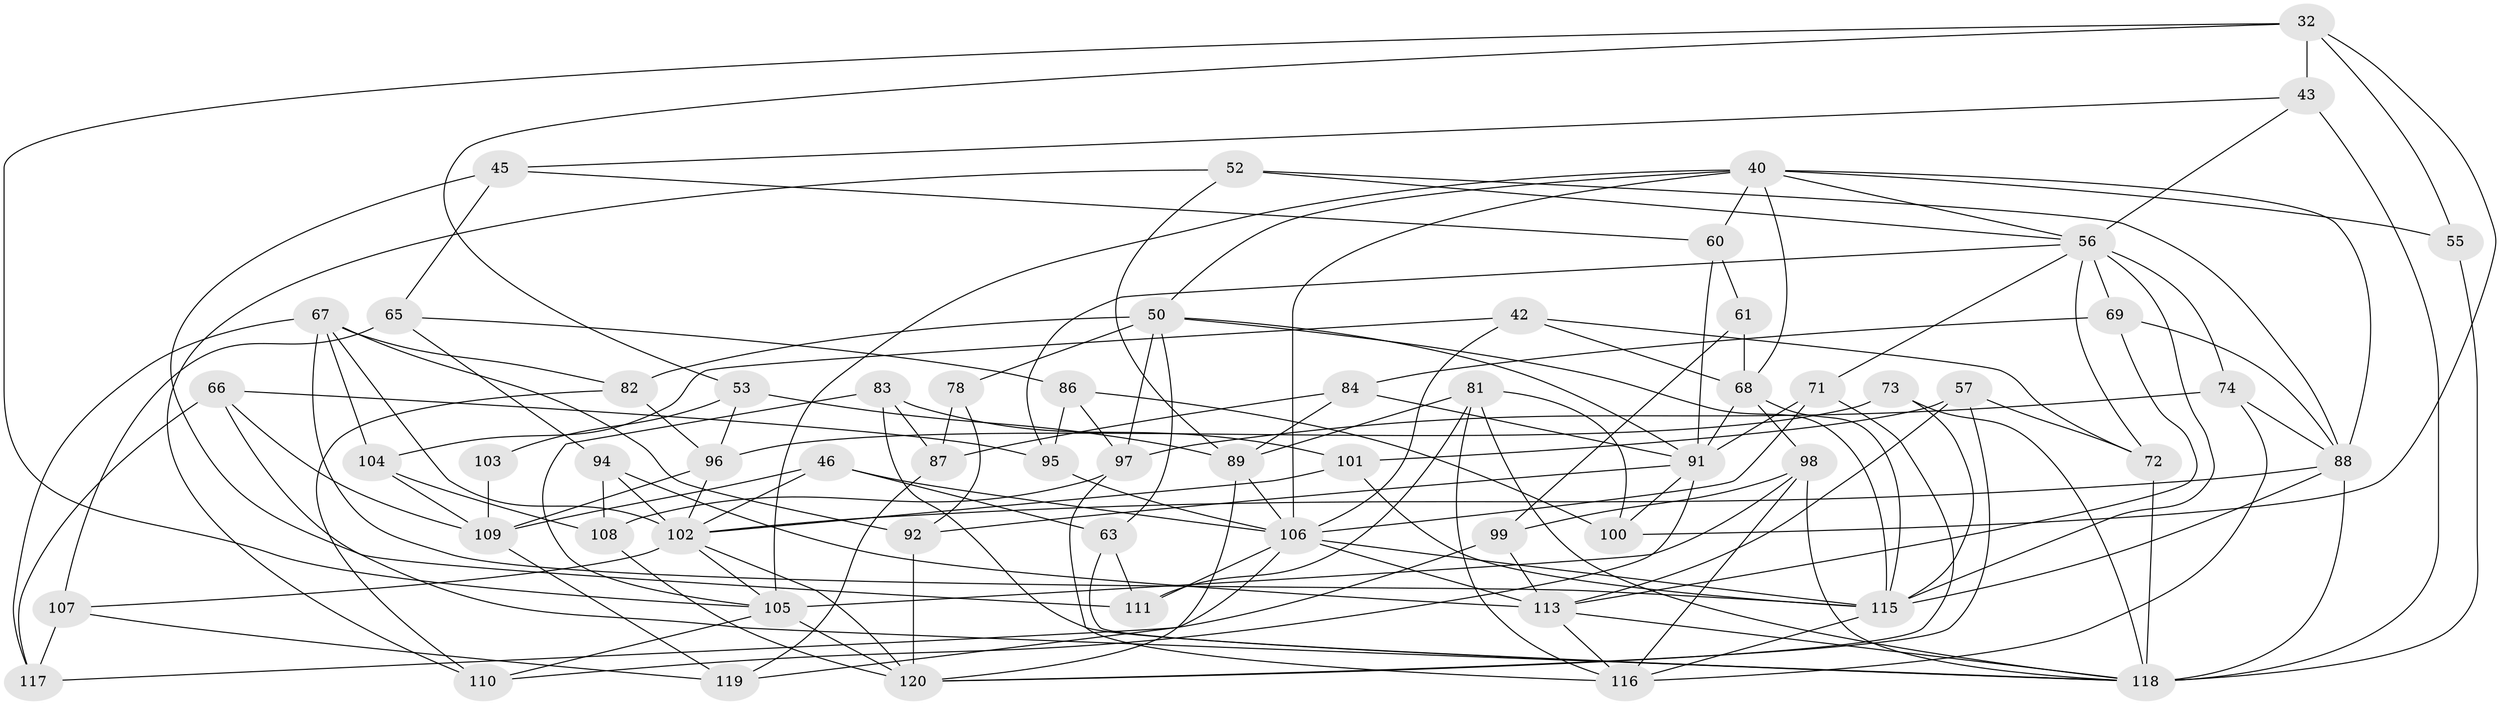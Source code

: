 // original degree distribution, {4: 1.0}
// Generated by graph-tools (version 1.1) at 2025/57/03/09/25 04:57:18]
// undirected, 60 vertices, 150 edges
graph export_dot {
graph [start="1"]
  node [color=gray90,style=filled];
  32 [super="+5"];
  40 [super="+8+15+30"];
  42;
  43 [super="+14"];
  45;
  46;
  50 [super="+10+39"];
  52;
  53;
  55;
  56 [super="+44"];
  57;
  60;
  61;
  63;
  65;
  66;
  67 [super="+24+29"];
  68 [super="+64"];
  69 [super="+18"];
  71;
  72;
  73;
  74;
  78;
  81 [super="+62"];
  82;
  83;
  84;
  86;
  87;
  88 [super="+2+26+16"];
  89 [super="+4+17"];
  91 [super="+28+47"];
  92 [super="+51"];
  94 [super="+59"];
  95;
  96 [super="+70+23"];
  97 [super="+80"];
  98 [super="+79+85"];
  99;
  100;
  101;
  102 [super="+34+48+49+77"];
  103;
  104;
  105 [super="+58"];
  106 [super="+11+22"];
  107;
  108;
  109 [super="+25+9"];
  110;
  111;
  113 [super="+1+90"];
  115 [super="+35+93+75"];
  116 [super="+41"];
  117;
  118 [super="+21+112+114+38"];
  119;
  120 [super="+37+76"];
  32 -- 100;
  32 -- 43 [weight=2];
  32 -- 53;
  32 -- 55;
  32 -- 105;
  40 -- 55 [weight=2];
  40 -- 50;
  40 -- 68 [weight=2];
  40 -- 106 [weight=2];
  40 -- 88;
  40 -- 60;
  40 -- 56;
  40 -- 105 [weight=2];
  42 -- 72;
  42 -- 68;
  42 -- 104;
  42 -- 106;
  43 -- 45;
  43 -- 56;
  43 -- 118 [weight=2];
  45 -- 111;
  45 -- 60;
  45 -- 65;
  46 -- 63;
  46 -- 109;
  46 -- 106;
  46 -- 102;
  50 -- 82;
  50 -- 78;
  50 -- 97 [weight=2];
  50 -- 63;
  50 -- 91;
  50 -- 115;
  52 -- 110;
  52 -- 88;
  52 -- 89;
  52 -- 56;
  53 -- 89;
  53 -- 103;
  53 -- 96;
  55 -- 118;
  56 -- 72;
  56 -- 74;
  56 -- 69 [weight=2];
  56 -- 71;
  56 -- 95;
  56 -- 115;
  57 -- 72;
  57 -- 120;
  57 -- 113;
  57 -- 101;
  60 -- 61;
  60 -- 91;
  61 -- 99;
  61 -- 68 [weight=2];
  63 -- 111;
  63 -- 118;
  65 -- 107;
  65 -- 94;
  65 -- 86;
  66 -- 95;
  66 -- 117;
  66 -- 109;
  66 -- 118;
  67 -- 102 [weight=2];
  67 -- 117;
  67 -- 104;
  67 -- 82;
  67 -- 92;
  67 -- 115 [weight=2];
  68 -- 91;
  68 -- 98;
  68 -- 115;
  69 -- 84;
  69 -- 113;
  69 -- 88 [weight=2];
  71 -- 120;
  71 -- 106;
  71 -- 91;
  72 -- 118;
  73 -- 115;
  73 -- 96 [weight=2];
  73 -- 118;
  74 -- 97;
  74 -- 88;
  74 -- 116;
  78 -- 92 [weight=2];
  78 -- 87;
  81 -- 111;
  81 -- 100;
  81 -- 89 [weight=2];
  81 -- 118;
  81 -- 116;
  82 -- 110;
  82 -- 96;
  83 -- 105;
  83 -- 87;
  83 -- 101;
  83 -- 118;
  84 -- 87;
  84 -- 89;
  84 -- 91;
  86 -- 100;
  86 -- 95;
  86 -- 97;
  87 -- 119;
  88 -- 115;
  88 -- 118 [weight=4];
  88 -- 102 [weight=2];
  89 -- 106 [weight=2];
  89 -- 120;
  91 -- 110;
  91 -- 92;
  91 -- 100;
  92 -- 120 [weight=2];
  94 -- 113 [weight=2];
  94 -- 108;
  94 -- 102 [weight=2];
  95 -- 106;
  96 -- 109 [weight=3];
  96 -- 102;
  97 -- 108;
  97 -- 116;
  98 -- 118 [weight=2];
  98 -- 99;
  98 -- 105 [weight=3];
  98 -- 116;
  99 -- 117;
  99 -- 113;
  101 -- 102;
  101 -- 115;
  102 -- 105;
  102 -- 107;
  102 -- 120;
  103 -- 109 [weight=3];
  104 -- 108;
  104 -- 109;
  105 -- 110;
  105 -- 120;
  106 -- 111;
  106 -- 113;
  106 -- 119;
  106 -- 115;
  107 -- 119;
  107 -- 117;
  108 -- 120;
  109 -- 119;
  113 -- 116;
  113 -- 118;
  115 -- 116;
}
